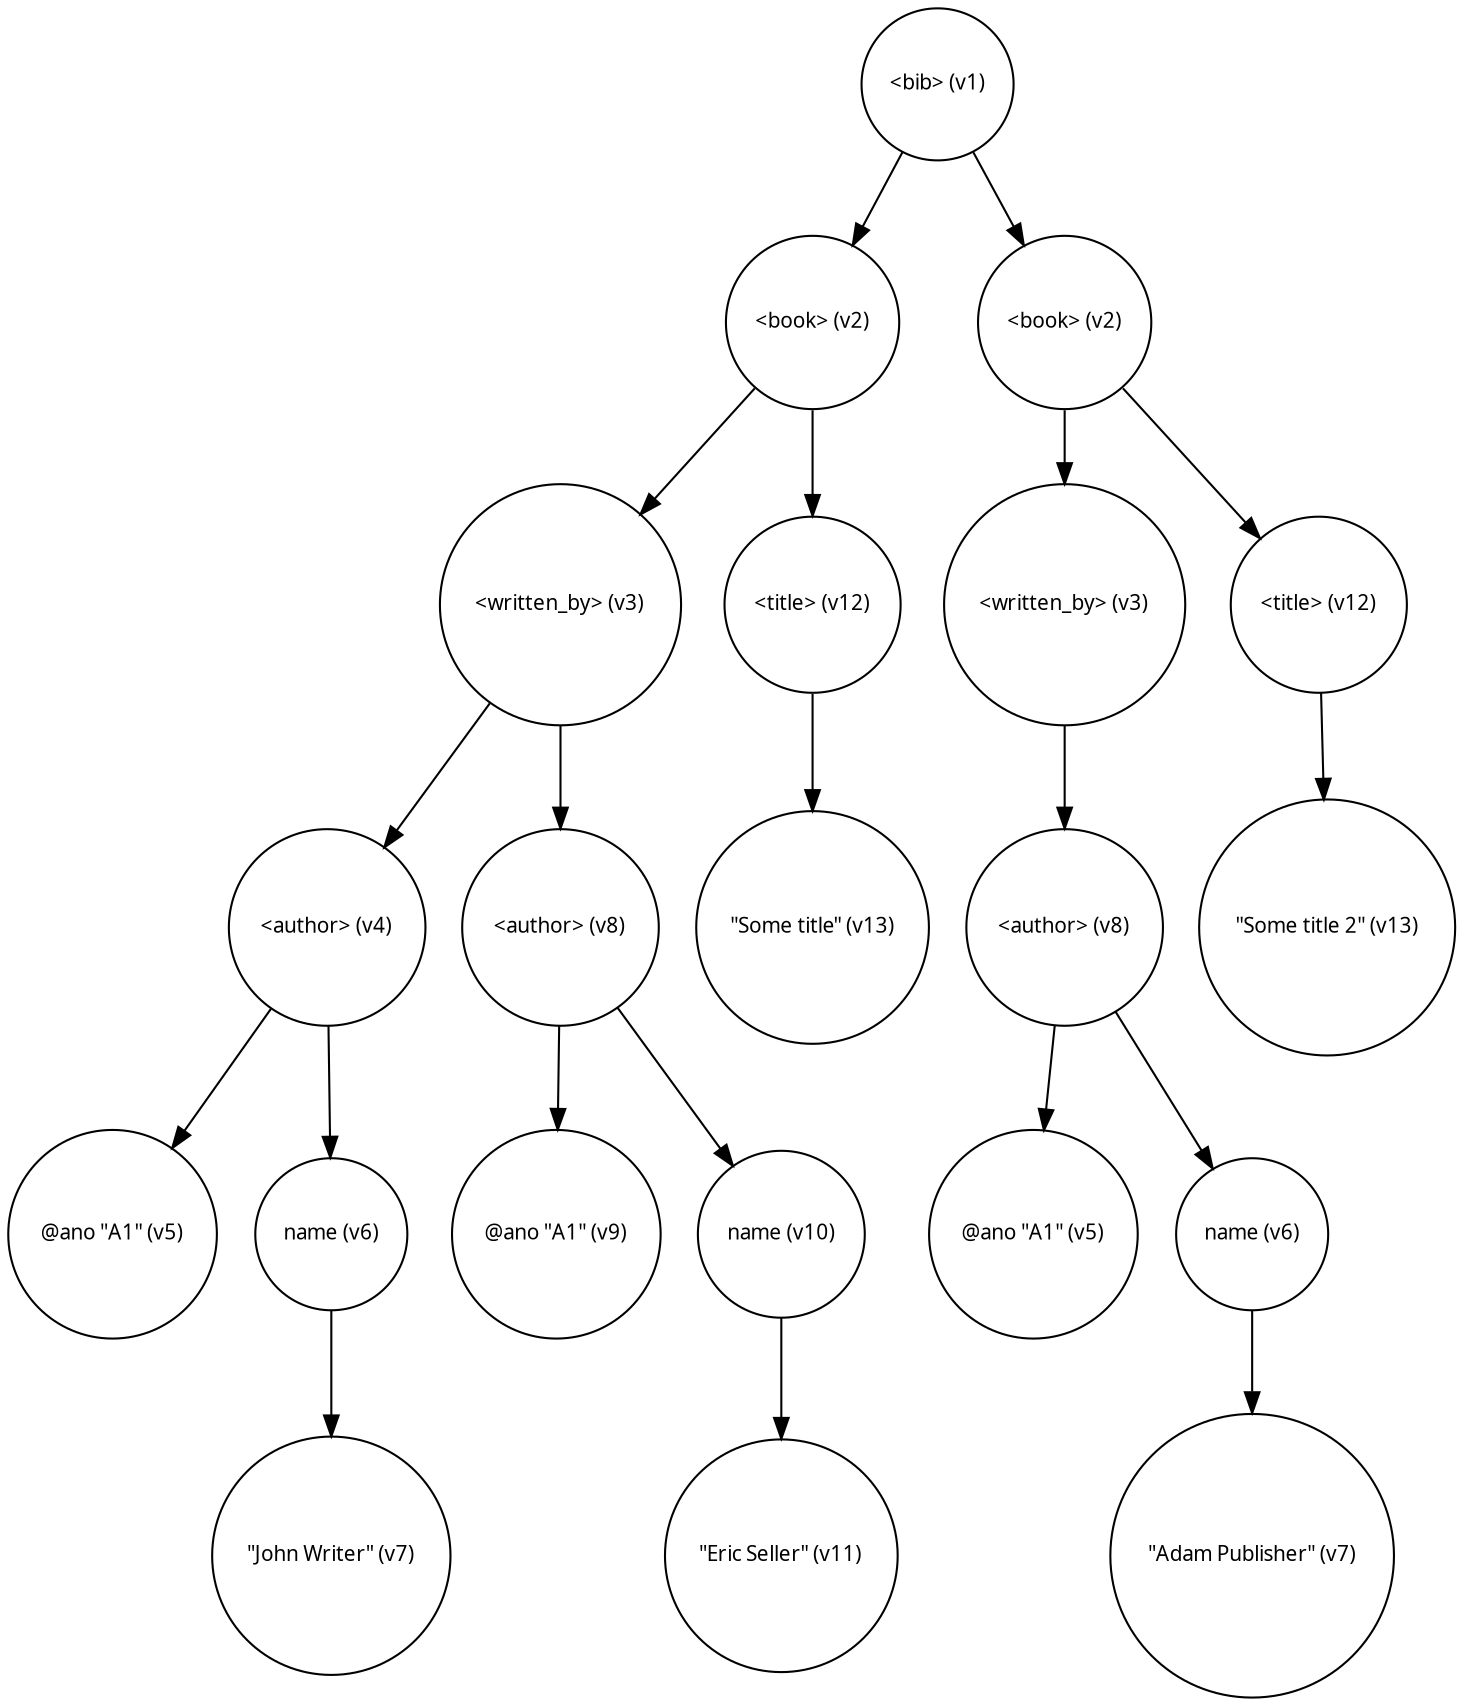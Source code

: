 digraph xml_tree_example {
	rankdir = TB;
	node [shape = circle, fontname = "TeXGyrePagella-Regular", fontsize = 10];
	edge [fontname = "TeXGyrePagella-Regular", fontsize = 10];

{
	Root[label = "<bib> (v1)"];
}

{
	rank = same;
	book1[label = "<book> (v2)"];
	book2[label = "<book> (v2)"];
}

	Root -> book1;
	Root -> book2;
{
    rank = same;
	writtenby1[label = "<written_by> (v3)"];
	writtenby2[label = "<written_by> (v3)"];
    title1[label = "<title> (v12)"];
    title2[label = "<title> (v12)"];

}
    book1 -> writtenby1;
    book1 -> title1;

    book2 -> writtenby2;
    book2 -> title2;

{
    rank = same;
	author1[label = "<author> (v4)"];
    author2[label = "<author> (v8)"];
    titleValue1[label = "\"Some title\" (v13)"];
    author3[label = "<author> (v8)"];
    titleValue2[label = "\"Some title 2\" (v13)"];

}
    writtenby1 -> author1;
    writtenby1 -> author2;
    title1 -> titleValue1;

    writtenby2 -> author3;
    title2 -> titleValue2;

{
    rank = same;
    ano1[label = "@ano \"A1\" (v5)"];
    name1[label = "name (v6)"];
    ano2[label = "@ano \"A1\" (v9)"];
    name2[label = "name (v10)"];
    ano3[label = "@ano \"A1\" (v5)"];
    name3[label = "name (v6)"];

}
    author1 -> ano1;
    author1 -> name1;
    author2 -> ano2;
    author2 -> name2;
    author3 -> ano3;
    author3 -> name3;

    nameValue1[label = "\"John Writer\" (v7)"];
    nameValue2[label = "\"Eric Seller\" (v11)"];
    nameValue3[label = "\"Adam Publisher\" (v7)"];

    name1 -> nameValue1;
    name2 -> nameValue2;
    name3 -> nameValue3;


}

